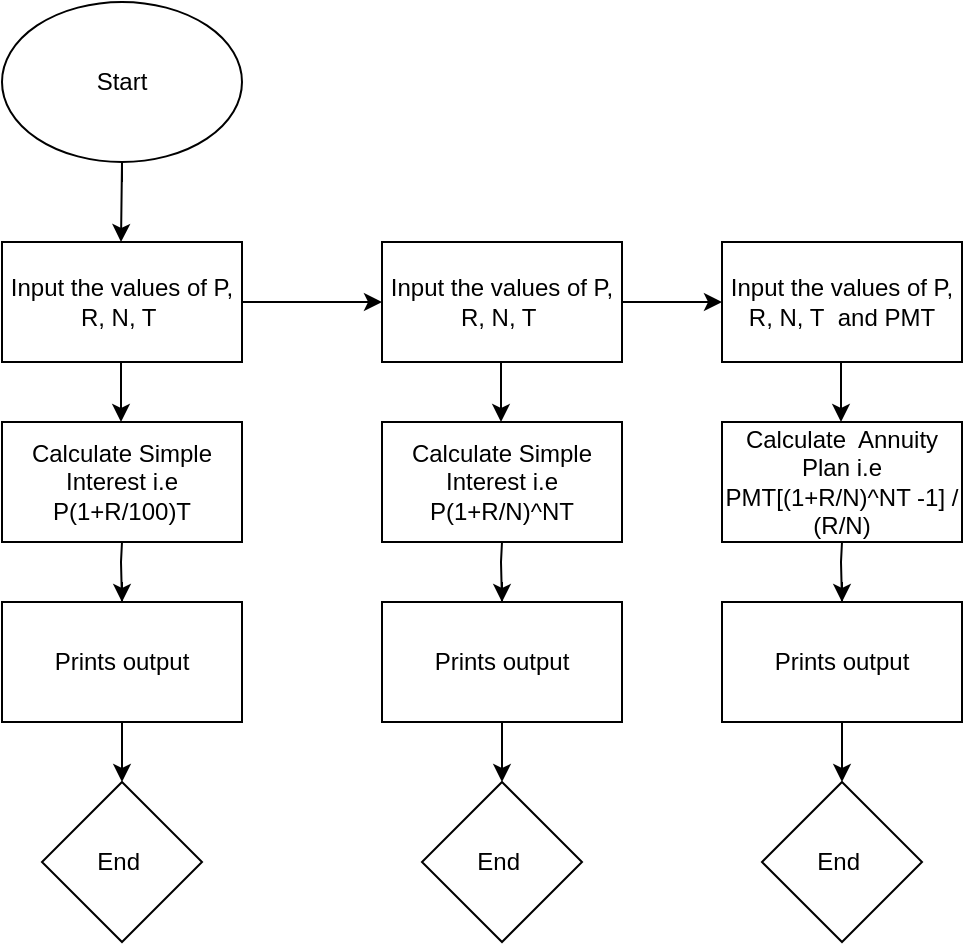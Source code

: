 <mxfile version="24.2.1" type="device">
  <diagram name="Page-1" id="aICvLU4uNrHty6V4Jegw">
    <mxGraphModel dx="1034" dy="412" grid="1" gridSize="10" guides="1" tooltips="1" connect="1" arrows="1" fold="1" page="1" pageScale="1" pageWidth="850" pageHeight="1100" math="0" shadow="0">
      <root>
        <mxCell id="0" />
        <mxCell id="1" parent="0" />
        <mxCell id="KfkFGH4HtUP-JetsAc-o-1" value="Start" style="ellipse;whiteSpace=wrap;html=1;" vertex="1" parent="1">
          <mxGeometry x="80" y="20" width="120" height="80" as="geometry" />
        </mxCell>
        <mxCell id="KfkFGH4HtUP-JetsAc-o-5" value="" style="endArrow=classic;html=1;rounded=0;" edge="1" parent="1">
          <mxGeometry width="50" height="50" relative="1" as="geometry">
            <mxPoint x="140" y="110" as="sourcePoint" />
            <mxPoint x="139.5" y="140" as="targetPoint" />
            <Array as="points">
              <mxPoint x="140" y="100" />
            </Array>
          </mxGeometry>
        </mxCell>
        <mxCell id="KfkFGH4HtUP-JetsAc-o-7" value="Input the values of P, R, N, T&amp;nbsp;" style="rounded=0;whiteSpace=wrap;html=1;" vertex="1" parent="1">
          <mxGeometry x="80" y="140" width="120" height="60" as="geometry" />
        </mxCell>
        <mxCell id="KfkFGH4HtUP-JetsAc-o-11" value="" style="endArrow=classic;html=1;rounded=0;" edge="1" parent="1">
          <mxGeometry width="50" height="50" relative="1" as="geometry">
            <mxPoint x="139.5" y="200" as="sourcePoint" />
            <mxPoint x="139.5" y="230" as="targetPoint" />
            <Array as="points">
              <mxPoint x="139.5" y="200" />
            </Array>
          </mxGeometry>
        </mxCell>
        <mxCell id="KfkFGH4HtUP-JetsAc-o-12" value="Calculate Simple Interest i.e P(1+R/100)T" style="rounded=0;whiteSpace=wrap;html=1;" vertex="1" parent="1">
          <mxGeometry x="80" y="230" width="120" height="60" as="geometry" />
        </mxCell>
        <mxCell id="KfkFGH4HtUP-JetsAc-o-15" value="" style="endArrow=classic;html=1;rounded=0;" edge="1" parent="1">
          <mxGeometry width="50" height="50" relative="1" as="geometry">
            <mxPoint x="139.5" y="300" as="sourcePoint" />
            <mxPoint x="140" y="320" as="targetPoint" />
            <Array as="points">
              <mxPoint x="140" y="290" />
              <mxPoint x="139.5" y="300" />
              <mxPoint x="140" y="320" />
              <mxPoint x="140" y="310" />
            </Array>
          </mxGeometry>
        </mxCell>
        <mxCell id="KfkFGH4HtUP-JetsAc-o-19" value="Prints output" style="rounded=0;whiteSpace=wrap;html=1;" vertex="1" parent="1">
          <mxGeometry x="80" y="320" width="120" height="60" as="geometry" />
        </mxCell>
        <mxCell id="KfkFGH4HtUP-JetsAc-o-21" value="" style="endArrow=classic;html=1;rounded=0;exitX=0.5;exitY=1;exitDx=0;exitDy=0;" edge="1" parent="1" source="KfkFGH4HtUP-JetsAc-o-19">
          <mxGeometry width="50" height="50" relative="1" as="geometry">
            <mxPoint x="120" y="420" as="sourcePoint" />
            <mxPoint x="140" y="410" as="targetPoint" />
            <Array as="points">
              <mxPoint x="140" y="400" />
              <mxPoint x="140" y="410" />
            </Array>
          </mxGeometry>
        </mxCell>
        <mxCell id="KfkFGH4HtUP-JetsAc-o-22" value="End&amp;nbsp;" style="rhombus;whiteSpace=wrap;html=1;" vertex="1" parent="1">
          <mxGeometry x="100" y="410" width="80" height="80" as="geometry" />
        </mxCell>
        <mxCell id="KfkFGH4HtUP-JetsAc-o-25" value="Input the values of P, R, N, T&amp;nbsp;" style="rounded=0;whiteSpace=wrap;html=1;" vertex="1" parent="1">
          <mxGeometry x="270" y="140" width="120" height="60" as="geometry" />
        </mxCell>
        <mxCell id="KfkFGH4HtUP-JetsAc-o-26" value="" style="endArrow=classic;html=1;rounded=0;" edge="1" parent="1">
          <mxGeometry width="50" height="50" relative="1" as="geometry">
            <mxPoint x="329.5" y="200" as="sourcePoint" />
            <mxPoint x="329.5" y="230" as="targetPoint" />
            <Array as="points">
              <mxPoint x="329.5" y="200" />
            </Array>
          </mxGeometry>
        </mxCell>
        <mxCell id="KfkFGH4HtUP-JetsAc-o-27" value="Calculate Simple Interest i.e P(1+R/N)^NT" style="rounded=0;whiteSpace=wrap;html=1;" vertex="1" parent="1">
          <mxGeometry x="270" y="230" width="120" height="60" as="geometry" />
        </mxCell>
        <mxCell id="KfkFGH4HtUP-JetsAc-o-28" value="" style="endArrow=classic;html=1;rounded=0;" edge="1" parent="1">
          <mxGeometry width="50" height="50" relative="1" as="geometry">
            <mxPoint x="329.5" y="300" as="sourcePoint" />
            <mxPoint x="330" y="320" as="targetPoint" />
            <Array as="points">
              <mxPoint x="330" y="290" />
              <mxPoint x="329.5" y="300" />
              <mxPoint x="330" y="320" />
              <mxPoint x="330" y="310" />
            </Array>
          </mxGeometry>
        </mxCell>
        <mxCell id="KfkFGH4HtUP-JetsAc-o-29" value="Prints output" style="rounded=0;whiteSpace=wrap;html=1;" vertex="1" parent="1">
          <mxGeometry x="270" y="320" width="120" height="60" as="geometry" />
        </mxCell>
        <mxCell id="KfkFGH4HtUP-JetsAc-o-30" value="" style="endArrow=classic;html=1;rounded=0;exitX=0.5;exitY=1;exitDx=0;exitDy=0;" edge="1" parent="1" source="KfkFGH4HtUP-JetsAc-o-29">
          <mxGeometry width="50" height="50" relative="1" as="geometry">
            <mxPoint x="310" y="420" as="sourcePoint" />
            <mxPoint x="330" y="410" as="targetPoint" />
            <Array as="points">
              <mxPoint x="330" y="400" />
              <mxPoint x="330" y="410" />
            </Array>
          </mxGeometry>
        </mxCell>
        <mxCell id="KfkFGH4HtUP-JetsAc-o-31" value="End&amp;nbsp;" style="rhombus;whiteSpace=wrap;html=1;" vertex="1" parent="1">
          <mxGeometry x="290" y="410" width="80" height="80" as="geometry" />
        </mxCell>
        <mxCell id="KfkFGH4HtUP-JetsAc-o-34" value="Input the values of P, R, N, T&amp;nbsp; and PMT" style="rounded=0;whiteSpace=wrap;html=1;" vertex="1" parent="1">
          <mxGeometry x="440" y="140" width="120" height="60" as="geometry" />
        </mxCell>
        <mxCell id="KfkFGH4HtUP-JetsAc-o-35" value="" style="endArrow=classic;html=1;rounded=0;" edge="1" parent="1">
          <mxGeometry width="50" height="50" relative="1" as="geometry">
            <mxPoint x="499.5" y="200" as="sourcePoint" />
            <mxPoint x="499.5" y="230" as="targetPoint" />
            <Array as="points">
              <mxPoint x="499.5" y="200" />
            </Array>
          </mxGeometry>
        </mxCell>
        <mxCell id="KfkFGH4HtUP-JetsAc-o-36" value="Calculate&amp;nbsp; Annuity Plan i.e PMT[(1+R/N)^NT -1] / (R/N)" style="rounded=0;whiteSpace=wrap;html=1;" vertex="1" parent="1">
          <mxGeometry x="440" y="230" width="120" height="60" as="geometry" />
        </mxCell>
        <mxCell id="KfkFGH4HtUP-JetsAc-o-37" value="" style="endArrow=classic;html=1;rounded=0;" edge="1" parent="1">
          <mxGeometry width="50" height="50" relative="1" as="geometry">
            <mxPoint x="499.5" y="300" as="sourcePoint" />
            <mxPoint x="500" y="320" as="targetPoint" />
            <Array as="points">
              <mxPoint x="500" y="290" />
              <mxPoint x="499.5" y="300" />
              <mxPoint x="500" y="320" />
              <mxPoint x="500" y="310" />
            </Array>
          </mxGeometry>
        </mxCell>
        <mxCell id="KfkFGH4HtUP-JetsAc-o-38" value="Prints output" style="rounded=0;whiteSpace=wrap;html=1;" vertex="1" parent="1">
          <mxGeometry x="440" y="320" width="120" height="60" as="geometry" />
        </mxCell>
        <mxCell id="KfkFGH4HtUP-JetsAc-o-39" value="" style="endArrow=classic;html=1;rounded=0;exitX=0.5;exitY=1;exitDx=0;exitDy=0;" edge="1" parent="1" source="KfkFGH4HtUP-JetsAc-o-38">
          <mxGeometry width="50" height="50" relative="1" as="geometry">
            <mxPoint x="480" y="420" as="sourcePoint" />
            <mxPoint x="500" y="410" as="targetPoint" />
            <Array as="points">
              <mxPoint x="500" y="400" />
              <mxPoint x="500" y="410" />
            </Array>
          </mxGeometry>
        </mxCell>
        <mxCell id="KfkFGH4HtUP-JetsAc-o-40" value="End&amp;nbsp;" style="rhombus;whiteSpace=wrap;html=1;" vertex="1" parent="1">
          <mxGeometry x="460" y="410" width="80" height="80" as="geometry" />
        </mxCell>
        <mxCell id="KfkFGH4HtUP-JetsAc-o-42" value="" style="endArrow=classic;html=1;rounded=0;exitX=1;exitY=0.5;exitDx=0;exitDy=0;entryX=0;entryY=0.5;entryDx=0;entryDy=0;" edge="1" parent="1" source="KfkFGH4HtUP-JetsAc-o-7" target="KfkFGH4HtUP-JetsAc-o-25">
          <mxGeometry width="50" height="50" relative="1" as="geometry">
            <mxPoint x="320" y="150" as="sourcePoint" />
            <mxPoint x="370" y="100" as="targetPoint" />
          </mxGeometry>
        </mxCell>
        <mxCell id="KfkFGH4HtUP-JetsAc-o-43" value="" style="endArrow=classic;html=1;rounded=0;exitX=1;exitY=0.5;exitDx=0;exitDy=0;entryX=0;entryY=0.5;entryDx=0;entryDy=0;" edge="1" parent="1" source="KfkFGH4HtUP-JetsAc-o-25" target="KfkFGH4HtUP-JetsAc-o-34">
          <mxGeometry width="50" height="50" relative="1" as="geometry">
            <mxPoint x="210" y="180" as="sourcePoint" />
            <mxPoint x="280" y="180" as="targetPoint" />
          </mxGeometry>
        </mxCell>
      </root>
    </mxGraphModel>
  </diagram>
</mxfile>

